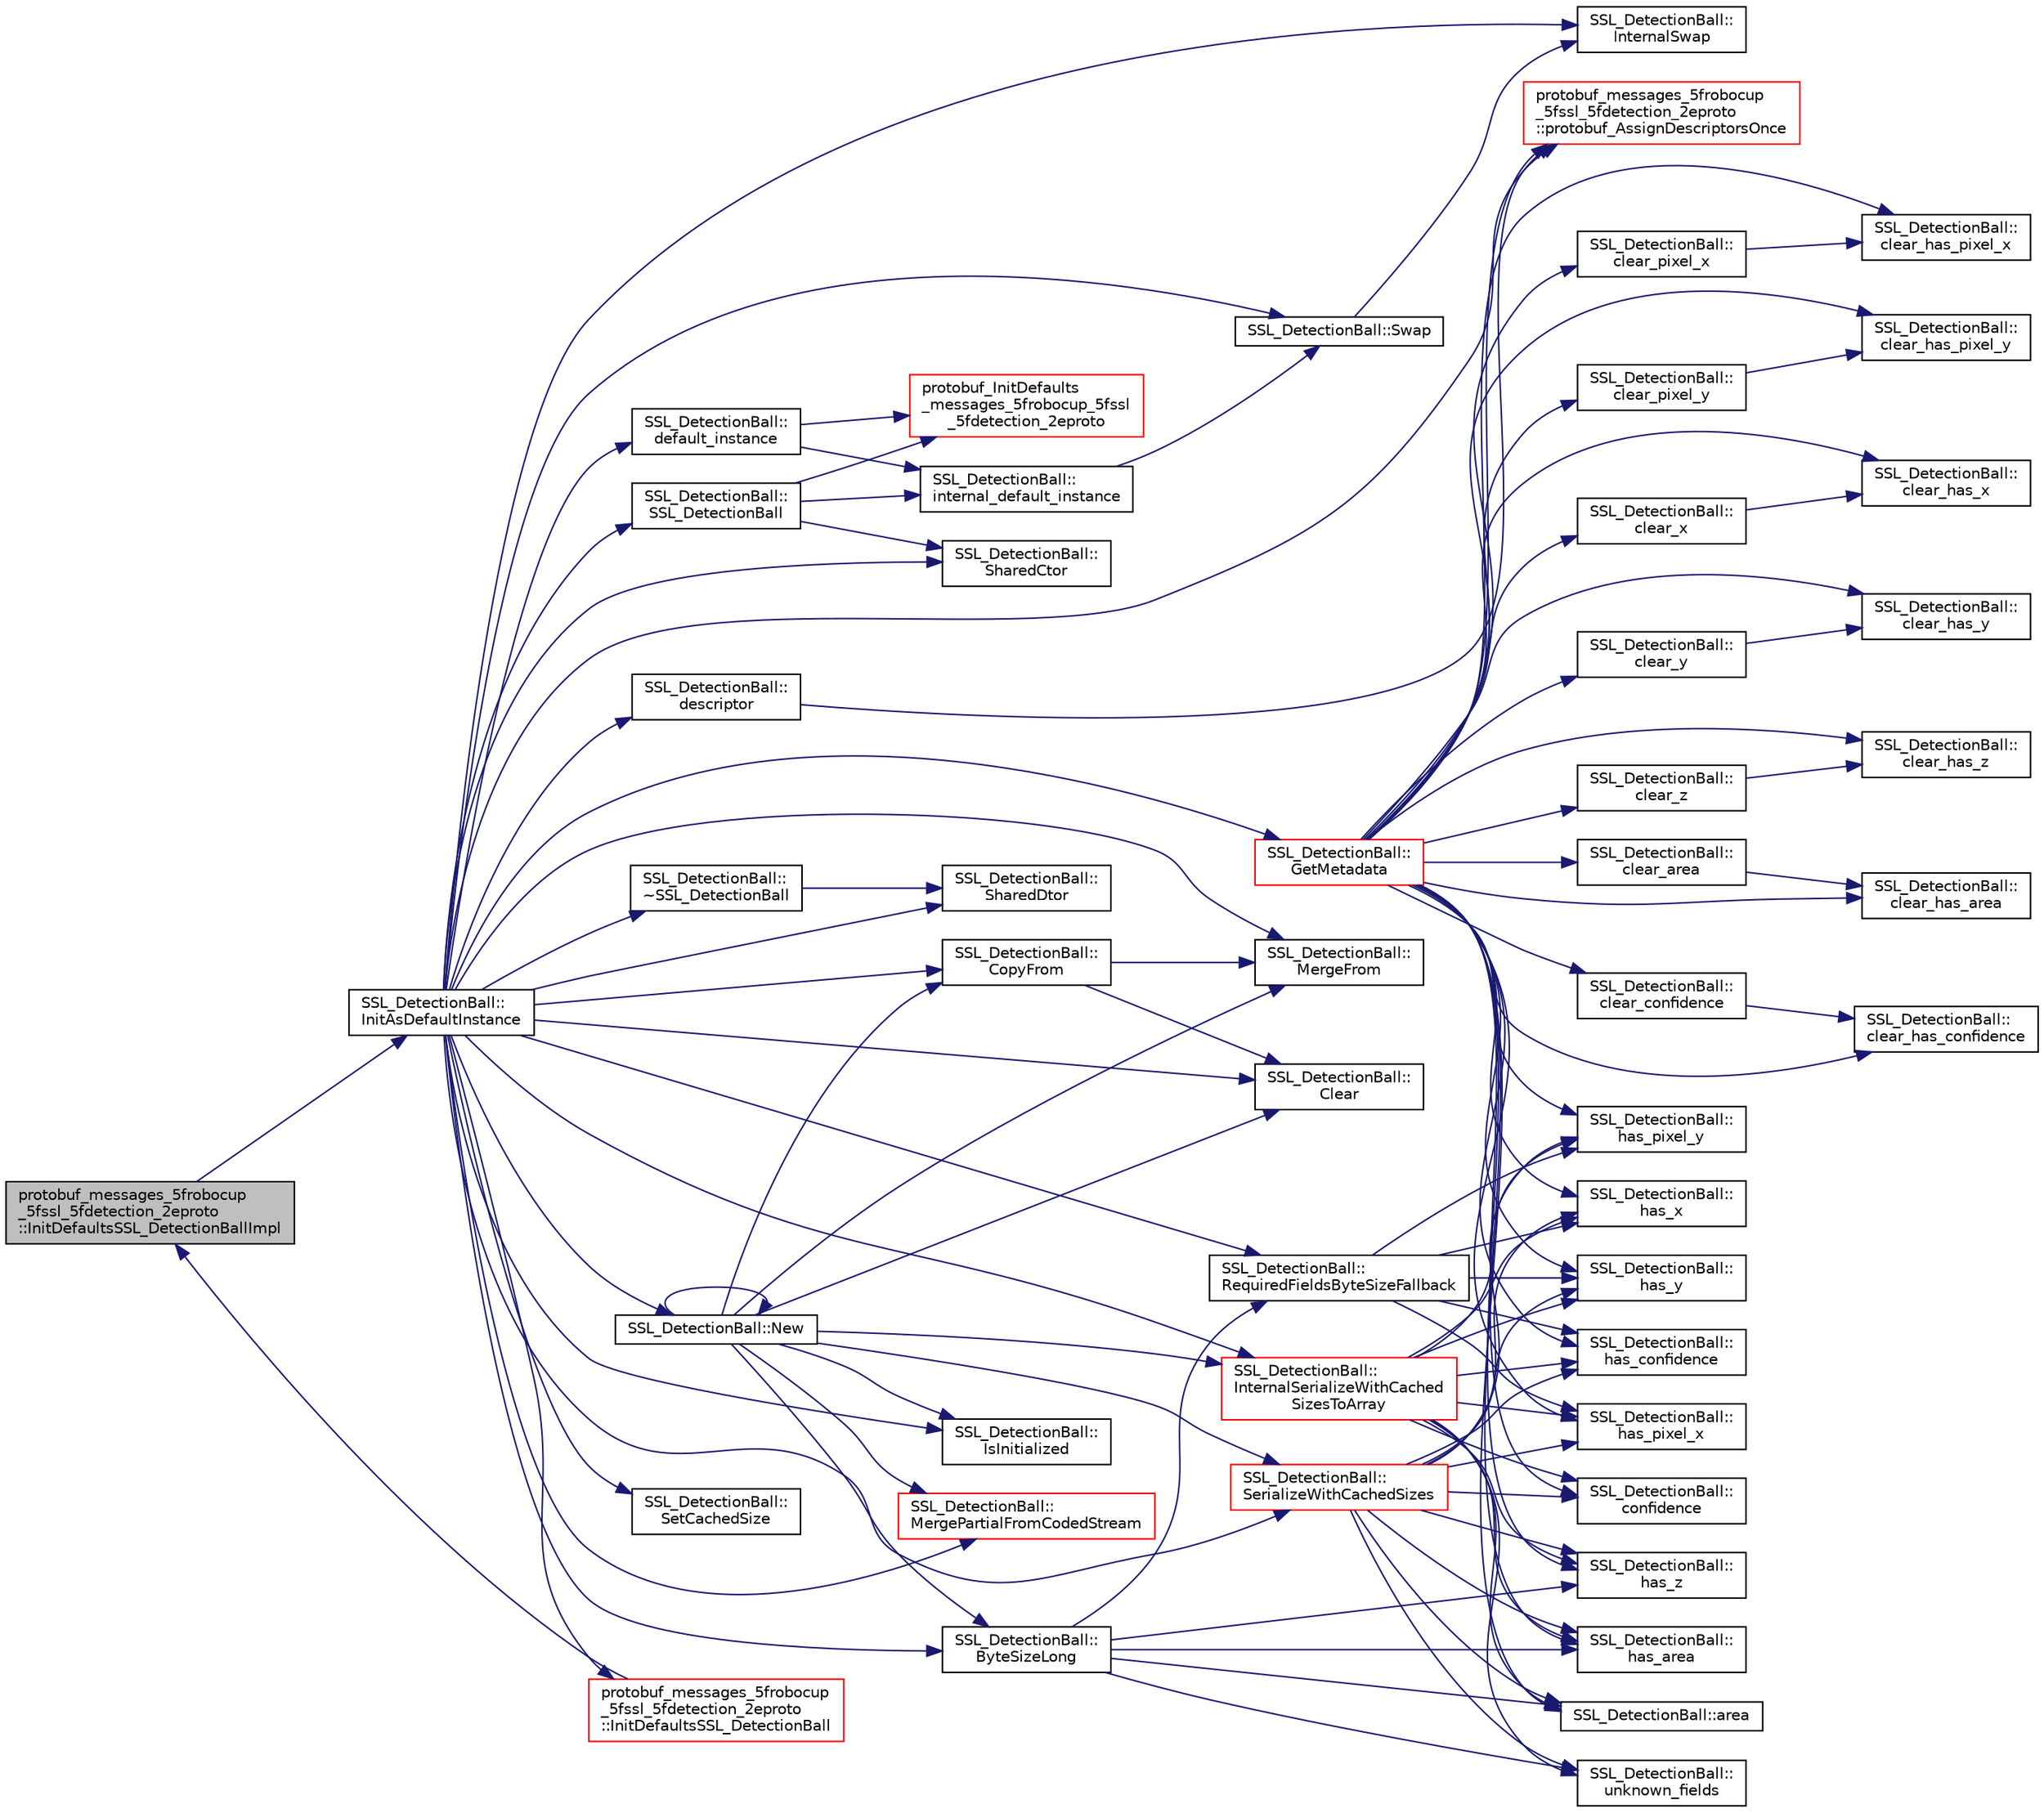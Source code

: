 digraph "protobuf_messages_5frobocup_5fssl_5fdetection_2eproto::InitDefaultsSSL_DetectionBallImpl"
{
 // INTERACTIVE_SVG=YES
  edge [fontname="Helvetica",fontsize="10",labelfontname="Helvetica",labelfontsize="10"];
  node [fontname="Helvetica",fontsize="10",shape=record];
  rankdir="LR";
  Node1 [label="protobuf_messages_5frobocup\l_5fssl_5fdetection_2eproto\l::InitDefaultsSSL_DetectionBallImpl",height=0.2,width=0.4,color="black", fillcolor="grey75", style="filled", fontcolor="black"];
  Node1 -> Node2 [color="midnightblue",fontsize="10",style="solid",fontname="Helvetica"];
  Node2 [label="SSL_DetectionBall::\lInitAsDefaultInstance",height=0.2,width=0.4,color="black", fillcolor="white", style="filled",URL="$da/d53/class_s_s_l___detection_ball.html#aac36755b256fc29a7069e24156d42672"];
  Node2 -> Node3 [color="midnightblue",fontsize="10",style="solid",fontname="Helvetica"];
  Node3 [label="SSL_DetectionBall::\lByteSizeLong",height=0.2,width=0.4,color="black", fillcolor="white", style="filled",URL="$da/d53/class_s_s_l___detection_ball.html#a3f856b2685bf32474418dc75afda0734"];
  Node3 -> Node4 [color="midnightblue",fontsize="10",style="solid",fontname="Helvetica"];
  Node4 [label="SSL_DetectionBall::area",height=0.2,width=0.4,color="black", fillcolor="white", style="filled",URL="$da/d53/class_s_s_l___detection_ball.html#a7fed4ae31101bbb281f4405504302b63"];
  Node3 -> Node5 [color="midnightblue",fontsize="10",style="solid",fontname="Helvetica"];
  Node5 [label="SSL_DetectionBall::\lhas_area",height=0.2,width=0.4,color="black", fillcolor="white", style="filled",URL="$da/d53/class_s_s_l___detection_ball.html#abcae7455c3d80e974233bbefe0a749f3"];
  Node3 -> Node6 [color="midnightblue",fontsize="10",style="solid",fontname="Helvetica"];
  Node6 [label="SSL_DetectionBall::\lhas_z",height=0.2,width=0.4,color="black", fillcolor="white", style="filled",URL="$da/d53/class_s_s_l___detection_ball.html#ae74ed2bb23b45f52024d348d4fe501bb"];
  Node3 -> Node7 [color="midnightblue",fontsize="10",style="solid",fontname="Helvetica"];
  Node7 [label="SSL_DetectionBall::\lRequiredFieldsByteSizeFallback",height=0.2,width=0.4,color="black", fillcolor="white", style="filled",URL="$da/d53/class_s_s_l___detection_ball.html#aa6b628d991b210a093df9211effb4a6a"];
  Node7 -> Node8 [color="midnightblue",fontsize="10",style="solid",fontname="Helvetica"];
  Node8 [label="SSL_DetectionBall::\lhas_confidence",height=0.2,width=0.4,color="black", fillcolor="white", style="filled",URL="$da/d53/class_s_s_l___detection_ball.html#a86b98b2d95d67ff58759e4e02ce3ed57"];
  Node7 -> Node9 [color="midnightblue",fontsize="10",style="solid",fontname="Helvetica"];
  Node9 [label="SSL_DetectionBall::\lhas_pixel_x",height=0.2,width=0.4,color="black", fillcolor="white", style="filled",URL="$da/d53/class_s_s_l___detection_ball.html#a6f118f6ae12d19f6becc2b17cc942778"];
  Node7 -> Node10 [color="midnightblue",fontsize="10",style="solid",fontname="Helvetica"];
  Node10 [label="SSL_DetectionBall::\lhas_pixel_y",height=0.2,width=0.4,color="black", fillcolor="white", style="filled",URL="$da/d53/class_s_s_l___detection_ball.html#a15574df9db6fa5fc4a8f29d03b875709"];
  Node7 -> Node11 [color="midnightblue",fontsize="10",style="solid",fontname="Helvetica"];
  Node11 [label="SSL_DetectionBall::\lhas_x",height=0.2,width=0.4,color="black", fillcolor="white", style="filled",URL="$da/d53/class_s_s_l___detection_ball.html#a8247a5abb8bb045065417557e84757f7"];
  Node7 -> Node12 [color="midnightblue",fontsize="10",style="solid",fontname="Helvetica"];
  Node12 [label="SSL_DetectionBall::\lhas_y",height=0.2,width=0.4,color="black", fillcolor="white", style="filled",URL="$da/d53/class_s_s_l___detection_ball.html#ad6afb5b33e837c6c4a34a17e8679ef44"];
  Node3 -> Node13 [color="midnightblue",fontsize="10",style="solid",fontname="Helvetica"];
  Node13 [label="SSL_DetectionBall::\lunknown_fields",height=0.2,width=0.4,color="black", fillcolor="white", style="filled",URL="$da/d53/class_s_s_l___detection_ball.html#ab35d3cfcfe82ce41be93765c9ca24666"];
  Node2 -> Node14 [color="midnightblue",fontsize="10",style="solid",fontname="Helvetica"];
  Node14 [label="SSL_DetectionBall::\lClear",height=0.2,width=0.4,color="black", fillcolor="white", style="filled",URL="$da/d53/class_s_s_l___detection_ball.html#ac9d8c06bebb8702d28c01c923575ec6c"];
  Node2 -> Node15 [color="midnightblue",fontsize="10",style="solid",fontname="Helvetica"];
  Node15 [label="SSL_DetectionBall::\lCopyFrom",height=0.2,width=0.4,color="black", fillcolor="white", style="filled",URL="$da/d53/class_s_s_l___detection_ball.html#abbae8cab090f5984e837efebb0e43650"];
  Node15 -> Node14 [color="midnightblue",fontsize="10",style="solid",fontname="Helvetica"];
  Node15 -> Node16 [color="midnightblue",fontsize="10",style="solid",fontname="Helvetica"];
  Node16 [label="SSL_DetectionBall::\lMergeFrom",height=0.2,width=0.4,color="black", fillcolor="white", style="filled",URL="$da/d53/class_s_s_l___detection_ball.html#a428796c8b8b13c0644de967e42c3bebd"];
  Node2 -> Node17 [color="midnightblue",fontsize="10",style="solid",fontname="Helvetica"];
  Node17 [label="SSL_DetectionBall::\ldefault_instance",height=0.2,width=0.4,color="black", fillcolor="white", style="filled",URL="$da/d53/class_s_s_l___detection_ball.html#a3cead83f2e0d6d9a6b528d89f9036108"];
  Node17 -> Node18 [color="midnightblue",fontsize="10",style="solid",fontname="Helvetica"];
  Node18 [label="SSL_DetectionBall::\linternal_default_instance",height=0.2,width=0.4,color="black", fillcolor="white", style="filled",URL="$da/d53/class_s_s_l___detection_ball.html#ae3b013eadf72a567b931321768cdd974"];
  Node18 -> Node19 [color="midnightblue",fontsize="10",style="solid",fontname="Helvetica"];
  Node19 [label="SSL_DetectionBall::Swap",height=0.2,width=0.4,color="black", fillcolor="white", style="filled",URL="$da/d53/class_s_s_l___detection_ball.html#a381f7671916a343facc4e42d27ca197b"];
  Node19 -> Node20 [color="midnightblue",fontsize="10",style="solid",fontname="Helvetica"];
  Node20 [label="SSL_DetectionBall::\lInternalSwap",height=0.2,width=0.4,color="black", fillcolor="white", style="filled",URL="$da/d53/class_s_s_l___detection_ball.html#aa06f05deb8cce7d062877bdbb7aa19be"];
  Node17 -> Node21 [color="midnightblue",fontsize="10",style="solid",fontname="Helvetica"];
  Node21 [label="protobuf_InitDefaults\l_messages_5frobocup_5fssl\l_5fdetection_2eproto",height=0.2,width=0.4,color="red", fillcolor="white", style="filled",URL="$df/d04/grsim__comm_2include_2proto_2messages__robocup__ssl__detection_8pb_8cc.html#a425d1f6fcc173f26d39e6722d666fded"];
  Node2 -> Node22 [color="midnightblue",fontsize="10",style="solid",fontname="Helvetica"];
  Node22 [label="SSL_DetectionBall::\ldescriptor",height=0.2,width=0.4,color="black", fillcolor="white", style="filled",URL="$da/d53/class_s_s_l___detection_ball.html#a51a081379cf388f407721319240cda2b"];
  Node22 -> Node23 [color="midnightblue",fontsize="10",style="solid",fontname="Helvetica"];
  Node23 [label="protobuf_messages_5frobocup\l_5fssl_5fdetection_2eproto\l::protobuf_AssignDescriptorsOnce",height=0.2,width=0.4,color="red", fillcolor="white", style="filled",URL="$da/d58/namespaceprotobuf__messages__5frobocup__5fssl__5fdetection__2eproto.html#ad8e01c092f9d19f10232e01c40fce1aa"];
  Node2 -> Node24 [color="midnightblue",fontsize="10",style="solid",fontname="Helvetica"];
  Node24 [label="SSL_DetectionBall::\lGetMetadata",height=0.2,width=0.4,color="red", fillcolor="white", style="filled",URL="$da/d53/class_s_s_l___detection_ball.html#abfed2653e4fe724c58f63de8888bfd05"];
  Node24 -> Node4 [color="midnightblue",fontsize="10",style="solid",fontname="Helvetica"];
  Node24 -> Node25 [color="midnightblue",fontsize="10",style="solid",fontname="Helvetica"];
  Node25 [label="SSL_DetectionBall::\lclear_area",height=0.2,width=0.4,color="black", fillcolor="white", style="filled",URL="$da/d53/class_s_s_l___detection_ball.html#a63a6f30e09c249022f82163e856437e2"];
  Node25 -> Node26 [color="midnightblue",fontsize="10",style="solid",fontname="Helvetica"];
  Node26 [label="SSL_DetectionBall::\lclear_has_area",height=0.2,width=0.4,color="black", fillcolor="white", style="filled",URL="$da/d53/class_s_s_l___detection_ball.html#ae15d26f4997f21a874fc2f723c188e5a"];
  Node24 -> Node27 [color="midnightblue",fontsize="10",style="solid",fontname="Helvetica"];
  Node27 [label="SSL_DetectionBall::\lclear_confidence",height=0.2,width=0.4,color="black", fillcolor="white", style="filled",URL="$da/d53/class_s_s_l___detection_ball.html#af35d48ca228c0b2a89b65a1dcfd818fa"];
  Node27 -> Node28 [color="midnightblue",fontsize="10",style="solid",fontname="Helvetica"];
  Node28 [label="SSL_DetectionBall::\lclear_has_confidence",height=0.2,width=0.4,color="black", fillcolor="white", style="filled",URL="$da/d53/class_s_s_l___detection_ball.html#a34aa4abadde82b6c7726f68d7aa89aee"];
  Node24 -> Node26 [color="midnightblue",fontsize="10",style="solid",fontname="Helvetica"];
  Node24 -> Node28 [color="midnightblue",fontsize="10",style="solid",fontname="Helvetica"];
  Node24 -> Node29 [color="midnightblue",fontsize="10",style="solid",fontname="Helvetica"];
  Node29 [label="SSL_DetectionBall::\lclear_has_pixel_x",height=0.2,width=0.4,color="black", fillcolor="white", style="filled",URL="$da/d53/class_s_s_l___detection_ball.html#aec1a3f160718f7c5324de6ebf54491fb"];
  Node24 -> Node30 [color="midnightblue",fontsize="10",style="solid",fontname="Helvetica"];
  Node30 [label="SSL_DetectionBall::\lclear_has_pixel_y",height=0.2,width=0.4,color="black", fillcolor="white", style="filled",URL="$da/d53/class_s_s_l___detection_ball.html#a34d4c15acac29aee1f54f594a1ae3606"];
  Node24 -> Node31 [color="midnightblue",fontsize="10",style="solid",fontname="Helvetica"];
  Node31 [label="SSL_DetectionBall::\lclear_has_x",height=0.2,width=0.4,color="black", fillcolor="white", style="filled",URL="$da/d53/class_s_s_l___detection_ball.html#a7797165052d82a291fd7eb88ad161c0a"];
  Node24 -> Node32 [color="midnightblue",fontsize="10",style="solid",fontname="Helvetica"];
  Node32 [label="SSL_DetectionBall::\lclear_has_y",height=0.2,width=0.4,color="black", fillcolor="white", style="filled",URL="$da/d53/class_s_s_l___detection_ball.html#a29ab1ffd9e9bdd350f3dbc470e7b62ba"];
  Node24 -> Node33 [color="midnightblue",fontsize="10",style="solid",fontname="Helvetica"];
  Node33 [label="SSL_DetectionBall::\lclear_has_z",height=0.2,width=0.4,color="black", fillcolor="white", style="filled",URL="$da/d53/class_s_s_l___detection_ball.html#af2919e6bc1976e1a9e978a54255bb720"];
  Node24 -> Node34 [color="midnightblue",fontsize="10",style="solid",fontname="Helvetica"];
  Node34 [label="SSL_DetectionBall::\lclear_pixel_x",height=0.2,width=0.4,color="black", fillcolor="white", style="filled",URL="$da/d53/class_s_s_l___detection_ball.html#a4a2ca6dce67d47a61fb62ef3e7c5f055"];
  Node34 -> Node29 [color="midnightblue",fontsize="10",style="solid",fontname="Helvetica"];
  Node24 -> Node35 [color="midnightblue",fontsize="10",style="solid",fontname="Helvetica"];
  Node35 [label="SSL_DetectionBall::\lclear_pixel_y",height=0.2,width=0.4,color="black", fillcolor="white", style="filled",URL="$da/d53/class_s_s_l___detection_ball.html#a9f4bc87faf746ca801a16fcc3d1aff4b"];
  Node35 -> Node30 [color="midnightblue",fontsize="10",style="solid",fontname="Helvetica"];
  Node24 -> Node36 [color="midnightblue",fontsize="10",style="solid",fontname="Helvetica"];
  Node36 [label="SSL_DetectionBall::\lclear_x",height=0.2,width=0.4,color="black", fillcolor="white", style="filled",URL="$da/d53/class_s_s_l___detection_ball.html#aff983c7c5dd5dc9036fef95efbd9884c"];
  Node36 -> Node31 [color="midnightblue",fontsize="10",style="solid",fontname="Helvetica"];
  Node24 -> Node37 [color="midnightblue",fontsize="10",style="solid",fontname="Helvetica"];
  Node37 [label="SSL_DetectionBall::\lclear_y",height=0.2,width=0.4,color="black", fillcolor="white", style="filled",URL="$da/d53/class_s_s_l___detection_ball.html#a74c07da29181601a6b0d8a3901df53e8"];
  Node37 -> Node32 [color="midnightblue",fontsize="10",style="solid",fontname="Helvetica"];
  Node24 -> Node38 [color="midnightblue",fontsize="10",style="solid",fontname="Helvetica"];
  Node38 [label="SSL_DetectionBall::\lclear_z",height=0.2,width=0.4,color="black", fillcolor="white", style="filled",URL="$da/d53/class_s_s_l___detection_ball.html#a670ca46e710cfd53539f5c19d063b742"];
  Node38 -> Node33 [color="midnightblue",fontsize="10",style="solid",fontname="Helvetica"];
  Node24 -> Node39 [color="midnightblue",fontsize="10",style="solid",fontname="Helvetica"];
  Node39 [label="SSL_DetectionBall::\lconfidence",height=0.2,width=0.4,color="black", fillcolor="white", style="filled",URL="$da/d53/class_s_s_l___detection_ball.html#ae98697b026abd184381dc63a2737a558"];
  Node24 -> Node5 [color="midnightblue",fontsize="10",style="solid",fontname="Helvetica"];
  Node24 -> Node8 [color="midnightblue",fontsize="10",style="solid",fontname="Helvetica"];
  Node24 -> Node9 [color="midnightblue",fontsize="10",style="solid",fontname="Helvetica"];
  Node24 -> Node10 [color="midnightblue",fontsize="10",style="solid",fontname="Helvetica"];
  Node24 -> Node11 [color="midnightblue",fontsize="10",style="solid",fontname="Helvetica"];
  Node24 -> Node12 [color="midnightblue",fontsize="10",style="solid",fontname="Helvetica"];
  Node24 -> Node6 [color="midnightblue",fontsize="10",style="solid",fontname="Helvetica"];
  Node24 -> Node23 [color="midnightblue",fontsize="10",style="solid",fontname="Helvetica"];
  Node2 -> Node40 [color="midnightblue",fontsize="10",style="solid",fontname="Helvetica"];
  Node40 [label="protobuf_messages_5frobocup\l_5fssl_5fdetection_2eproto\l::InitDefaultsSSL_DetectionBall",height=0.2,width=0.4,color="red", fillcolor="white", style="filled",URL="$da/d58/namespaceprotobuf__messages__5frobocup__5fssl__5fdetection__2eproto.html#afee1e65d55efd47ab929eda6b0321b07"];
  Node40 -> Node1 [color="midnightblue",fontsize="10",style="solid",fontname="Helvetica"];
  Node2 -> Node41 [color="midnightblue",fontsize="10",style="solid",fontname="Helvetica"];
  Node41 [label="SSL_DetectionBall::\lInternalSerializeWithCached\lSizesToArray",height=0.2,width=0.4,color="red", fillcolor="white", style="filled",URL="$da/d53/class_s_s_l___detection_ball.html#afb7f7f508102b031b7839ddb8b360667"];
  Node41 -> Node4 [color="midnightblue",fontsize="10",style="solid",fontname="Helvetica"];
  Node41 -> Node39 [color="midnightblue",fontsize="10",style="solid",fontname="Helvetica"];
  Node41 -> Node5 [color="midnightblue",fontsize="10",style="solid",fontname="Helvetica"];
  Node41 -> Node8 [color="midnightblue",fontsize="10",style="solid",fontname="Helvetica"];
  Node41 -> Node9 [color="midnightblue",fontsize="10",style="solid",fontname="Helvetica"];
  Node41 -> Node10 [color="midnightblue",fontsize="10",style="solid",fontname="Helvetica"];
  Node41 -> Node11 [color="midnightblue",fontsize="10",style="solid",fontname="Helvetica"];
  Node41 -> Node12 [color="midnightblue",fontsize="10",style="solid",fontname="Helvetica"];
  Node41 -> Node6 [color="midnightblue",fontsize="10",style="solid",fontname="Helvetica"];
  Node41 -> Node13 [color="midnightblue",fontsize="10",style="solid",fontname="Helvetica"];
  Node2 -> Node20 [color="midnightblue",fontsize="10",style="solid",fontname="Helvetica"];
  Node2 -> Node42 [color="midnightblue",fontsize="10",style="solid",fontname="Helvetica"];
  Node42 [label="SSL_DetectionBall::\lIsInitialized",height=0.2,width=0.4,color="black", fillcolor="white", style="filled",URL="$da/d53/class_s_s_l___detection_ball.html#a0b581428286227bb5ef6d545ae156d83"];
  Node2 -> Node16 [color="midnightblue",fontsize="10",style="solid",fontname="Helvetica"];
  Node2 -> Node43 [color="midnightblue",fontsize="10",style="solid",fontname="Helvetica"];
  Node43 [label="SSL_DetectionBall::\lMergePartialFromCodedStream",height=0.2,width=0.4,color="red", fillcolor="white", style="filled",URL="$da/d53/class_s_s_l___detection_ball.html#a00c31f4091b7ba74930a0387ed1001fa"];
  Node2 -> Node44 [color="midnightblue",fontsize="10",style="solid",fontname="Helvetica"];
  Node44 [label="SSL_DetectionBall::New",height=0.2,width=0.4,color="black", fillcolor="white", style="filled",URL="$da/d53/class_s_s_l___detection_ball.html#a02df6d570ed97abade9922fc928426be"];
  Node44 -> Node3 [color="midnightblue",fontsize="10",style="solid",fontname="Helvetica"];
  Node44 -> Node14 [color="midnightblue",fontsize="10",style="solid",fontname="Helvetica"];
  Node44 -> Node15 [color="midnightblue",fontsize="10",style="solid",fontname="Helvetica"];
  Node44 -> Node41 [color="midnightblue",fontsize="10",style="solid",fontname="Helvetica"];
  Node44 -> Node42 [color="midnightblue",fontsize="10",style="solid",fontname="Helvetica"];
  Node44 -> Node16 [color="midnightblue",fontsize="10",style="solid",fontname="Helvetica"];
  Node44 -> Node43 [color="midnightblue",fontsize="10",style="solid",fontname="Helvetica"];
  Node44 -> Node44 [color="midnightblue",fontsize="10",style="solid",fontname="Helvetica"];
  Node44 -> Node45 [color="midnightblue",fontsize="10",style="solid",fontname="Helvetica"];
  Node45 [label="SSL_DetectionBall::\lSerializeWithCachedSizes",height=0.2,width=0.4,color="red", fillcolor="white", style="filled",URL="$da/d53/class_s_s_l___detection_ball.html#ae4910324510067eae019d5063806720e"];
  Node45 -> Node4 [color="midnightblue",fontsize="10",style="solid",fontname="Helvetica"];
  Node45 -> Node39 [color="midnightblue",fontsize="10",style="solid",fontname="Helvetica"];
  Node45 -> Node5 [color="midnightblue",fontsize="10",style="solid",fontname="Helvetica"];
  Node45 -> Node8 [color="midnightblue",fontsize="10",style="solid",fontname="Helvetica"];
  Node45 -> Node9 [color="midnightblue",fontsize="10",style="solid",fontname="Helvetica"];
  Node45 -> Node10 [color="midnightblue",fontsize="10",style="solid",fontname="Helvetica"];
  Node45 -> Node11 [color="midnightblue",fontsize="10",style="solid",fontname="Helvetica"];
  Node45 -> Node12 [color="midnightblue",fontsize="10",style="solid",fontname="Helvetica"];
  Node45 -> Node6 [color="midnightblue",fontsize="10",style="solid",fontname="Helvetica"];
  Node45 -> Node13 [color="midnightblue",fontsize="10",style="solid",fontname="Helvetica"];
  Node2 -> Node23 [color="midnightblue",fontsize="10",style="solid",fontname="Helvetica"];
  Node2 -> Node7 [color="midnightblue",fontsize="10",style="solid",fontname="Helvetica"];
  Node2 -> Node45 [color="midnightblue",fontsize="10",style="solid",fontname="Helvetica"];
  Node2 -> Node46 [color="midnightblue",fontsize="10",style="solid",fontname="Helvetica"];
  Node46 [label="SSL_DetectionBall::\lSetCachedSize",height=0.2,width=0.4,color="black", fillcolor="white", style="filled",URL="$da/d53/class_s_s_l___detection_ball.html#a9ce5dc080374b7b8f686b0ebd3bfa3bd"];
  Node2 -> Node47 [color="midnightblue",fontsize="10",style="solid",fontname="Helvetica"];
  Node47 [label="SSL_DetectionBall::\lSharedCtor",height=0.2,width=0.4,color="black", fillcolor="white", style="filled",URL="$da/d53/class_s_s_l___detection_ball.html#a01744c22fcec8d16496cd776bda1220a"];
  Node2 -> Node48 [color="midnightblue",fontsize="10",style="solid",fontname="Helvetica"];
  Node48 [label="SSL_DetectionBall::\lSharedDtor",height=0.2,width=0.4,color="black", fillcolor="white", style="filled",URL="$da/d53/class_s_s_l___detection_ball.html#ae1e6b8fbaba30522a4916a9a604900d7"];
  Node2 -> Node49 [color="midnightblue",fontsize="10",style="solid",fontname="Helvetica"];
  Node49 [label="SSL_DetectionBall::\lSSL_DetectionBall",height=0.2,width=0.4,color="black", fillcolor="white", style="filled",URL="$da/d53/class_s_s_l___detection_ball.html#a8b50fc45a5051f667f056595a3717b22"];
  Node49 -> Node18 [color="midnightblue",fontsize="10",style="solid",fontname="Helvetica"];
  Node49 -> Node21 [color="midnightblue",fontsize="10",style="solid",fontname="Helvetica"];
  Node49 -> Node47 [color="midnightblue",fontsize="10",style="solid",fontname="Helvetica"];
  Node2 -> Node19 [color="midnightblue",fontsize="10",style="solid",fontname="Helvetica"];
  Node2 -> Node50 [color="midnightblue",fontsize="10",style="solid",fontname="Helvetica"];
  Node50 [label="SSL_DetectionBall::\l~SSL_DetectionBall",height=0.2,width=0.4,color="black", fillcolor="white", style="filled",URL="$da/d53/class_s_s_l___detection_ball.html#ab7c5999d414d29925b4597ffb71ac095"];
  Node50 -> Node48 [color="midnightblue",fontsize="10",style="solid",fontname="Helvetica"];
}
